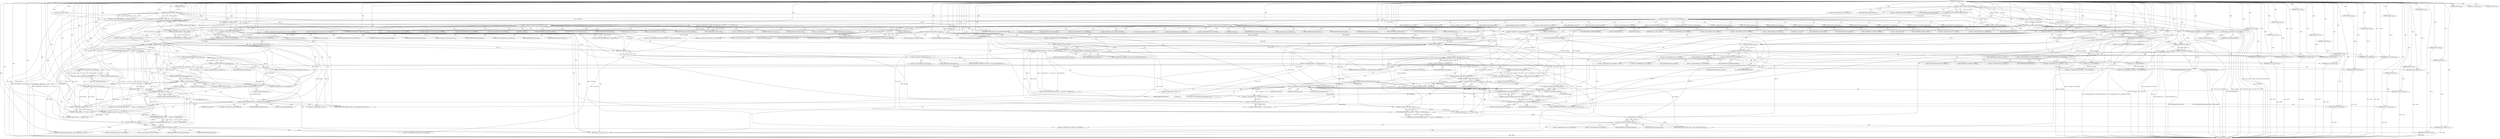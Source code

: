 digraph "TIFFLinkDirectory" {  
"71959" [label = <(METHOD,TIFFLinkDirectory)<SUB>2935</SUB>> ]
"72562" [label = <(METHOD_RETURN,int)<SUB>2935</SUB>> ]
"71960" [label = <(PARAM,TIFF *tif)<SUB>2935</SUB>> ]
"71963" [label = <(&lt;operator&gt;.assignment,module[] = &quot;TIFFLinkDirectory&quot;)<SUB>2937</SUB>> ]
"71966" [label = <(&lt;operator&gt;.assignment,tif-&gt;tif_diroff = (TIFFSeekFile(tif, 0, SEEK_END) + 1) &amp; (~((toff_t)1)))<SUB>2939</SUB>> ]
"72560" [label = <(RETURN,return (1);,return (1);)<SUB>3140</SUB>> ]
"71982" [label = <(&lt;operator&gt;.and,tif-&gt;tif_flags &amp; TIFF_INSUBIFD)<SUB>2944</SUB>> ]
"72119" [label = <(&lt;operator&gt;.logicalNot,!(tif-&gt;tif_flags &amp; TIFF_BIGTIFF))<SUB>2996</SUB>> ]
"72561" [label = <(LITERAL,1,return (1);)<SUB>3140</SUB>> ]
"71970" [label = <(&lt;operator&gt;.and,(TIFFSeekFile(tif, 0, SEEK_END) + 1) &amp; (~((toff_t)1)))<SUB>2939</SUB>> ]
"72128" [label = <(&lt;operator&gt;.assignment,m = (uint32_t)(tif-&gt;tif_diroff))<SUB>3000</SUB>> ]
"71971" [label = <(&lt;operator&gt;.addition,TIFFSeekFile(tif, 0, SEEK_END) + 1)<SUB>2939</SUB>> ]
"71977" [label = <(&lt;operator&gt;.not,~((toff_t)1))<SUB>2939</SUB>> ]
"71989" [label = <(&lt;operator&gt;.logicalNot,!(tif-&gt;tif_flags &amp; TIFF_BIGTIFF))<SUB>2946</SUB>> ]
"72120" [label = <(&lt;operator&gt;.and,tif-&gt;tif_flags &amp; TIFF_BIGTIFF)<SUB>2996</SUB>> ]
"72135" [label = <(&lt;operator&gt;.and,tif-&gt;tif_flags &amp; TIFF_SWAB)<SUB>3001</SUB>> ]
"72145" [label = <(&lt;operator&gt;.equals,tif-&gt;tif_header.classic.tiff_diroff == 0)<SUB>3003</SUB>> ]
"72200" [label = <(&lt;operator&gt;.notEquals,tif-&gt;tif_lastdiroff != 0)<SUB>3021</SUB>> ]
"72225" [label = <(LITERAL,1,while (1))<SUB>3030</SUB>> ]
"72340" [label = <(&lt;operator&gt;.assignment,m = tif-&gt;tif_diroff)<SUB>3068</SUB>> ]
"71972" [label = <(TIFFSeekFile,TIFFSeekFile(tif, 0, SEEK_END))<SUB>2939</SUB>> ]
"71978" [label = <(&lt;operator&gt;.cast,(toff_t)1)<SUB>2939</SUB>> ]
"71997" [label = <(&lt;operator&gt;.assignment,m = (uint32_t)tif-&gt;tif_diroff)<SUB>2949</SUB>> ]
"72014" [label = <(&lt;operator&gt;.cast,(void)TIFFSeekFile(tif, tif-&gt;tif_subifdoff, SEEK_SET))<SUB>2952</SUB>> ]
"72055" [label = <(RETURN,return (1);,return (1);)<SUB>2968</SUB>> ]
"72130" [label = <(uint32_t,(uint32_t)(tif-&gt;tif_diroff))<SUB>3000</SUB>> ]
"72141" [label = <(TIFFSwabLong,TIFFSwabLong(&amp;m))<SUB>3002</SUB>> ]
"72155" [label = <(&lt;operator&gt;.assignment,tif-&gt;tif_header.classic.tiff_diroff = (uint32_t)tif-&gt;tif_diroff)<SUB>3008</SUB>> ]
"72168" [label = <(&lt;operator&gt;.assignment,tif-&gt;tif_lastdiroff = tif-&gt;tif_diroff)<SUB>3009</SUB>> ]
"72175" [label = <(&lt;operator&gt;.cast,(void)TIFFSeekFile(tif, 4, SEEK_SET))<SUB>3010</SUB>> ]
"72197" [label = <(RETURN,return (1);,return (1);)<SUB>3016</SUB>> ]
"72206" [label = <(&lt;operator&gt;.assignment,nextdir = (uint32_t)tif-&gt;tif_lastdiroff)<SUB>3023</SUB>> ]
"72258" [label = <(&lt;operator&gt;.cast,(void)TIFFSeekFile(tif, nextdir + 2 + dircount * 12, SEEK_SET))<SUB>3042</SUB>> ]
"72333" [label = <(&lt;operator&gt;.assignment,nextdir = nextnextdir)<SUB>3061</SUB>> ]
"72346" [label = <(&lt;operator&gt;.and,tif-&gt;tif_flags &amp; TIFF_SWAB)<SUB>3069</SUB>> ]
"72356" [label = <(&lt;operator&gt;.equals,tif-&gt;tif_header.big.tiff_diroff == 0)<SUB>3071</SUB>> ]
"72409" [label = <(&lt;operator&gt;.notEquals,tif-&gt;tif_lastdiroff != 0)<SUB>3089</SUB>> ]
"72432" [label = <(LITERAL,1,while (1))<SUB>3097</SUB>> ]
"71990" [label = <(&lt;operator&gt;.and,tif-&gt;tif_flags &amp; TIFF_BIGTIFF)<SUB>2946</SUB>> ]
"72005" [label = <(&lt;operator&gt;.and,tif-&gt;tif_flags &amp; TIFF_SWAB)<SUB>2950</SUB>> ]
"72023" [label = <(&lt;operator&gt;.logicalNot,!WriteOK(tif, &amp;m, 4))<SUB>2953</SUB>> ]
"72037" [label = <(&lt;operator&gt;.preDecrement,--tif-&gt;tif_nsubifd)<SUB>2964</SUB>> ]
"72056" [label = <(LITERAL,1,return (1);)<SUB>2968</SUB>> ]
"72060" [label = <(&lt;operator&gt;.assignment,m = tif-&gt;tif_diroff)<SUB>2973</SUB>> ]
"72075" [label = <(&lt;operator&gt;.cast,(void)TIFFSeekFile(tif, tif-&gt;tif_subifdoff, SEEK_SET))<SUB>2976</SUB>> ]
"72116" [label = <(RETURN,return (1);,return (1);)<SUB>2992</SUB>> ]
"72182" [label = <(&lt;operator&gt;.logicalNot,!WriteOK(tif, &amp;m, 4))<SUB>3011</SUB>> ]
"72198" [label = <(LITERAL,1,return (1);)<SUB>3016</SUB>> ]
"72215" [label = <(&lt;operator&gt;.assignment,nextdir = tif-&gt;tif_header.classic.tiff_diroff)<SUB>3027</SUB>> ]
"72230" [label = <(&lt;operator&gt;.logicalOr,!SeekOK(tif, nextdir) || !ReadOK(tif, &amp;dircount, 2))<SUB>3035</SUB>> ]
"72249" [label = <(&lt;operator&gt;.and,tif-&gt;tif_flags &amp; TIFF_SWAB)<SUB>3040</SUB>> ]
"72271" [label = <(&lt;operator&gt;.logicalNot,!ReadOK(tif, &amp;nextnextdir, 4))<SUB>3043</SUB>> ]
"72285" [label = <(&lt;operator&gt;.and,tif-&gt;tif_flags &amp; TIFF_SWAB)<SUB>3048</SUB>> ]
"72295" [label = <(&lt;operator&gt;.equals,nextnextdir == 0)<SUB>3050</SUB>> ]
"72352" [label = <(TIFFSwabLong8,TIFFSwabLong8(&amp;m))<SUB>3070</SUB>> ]
"72366" [label = <(&lt;operator&gt;.assignment,tif-&gt;tif_header.big.tiff_diroff = tif-&gt;tif_diroff)<SUB>3076</SUB>> ]
"72377" [label = <(&lt;operator&gt;.assignment,tif-&gt;tif_lastdiroff = tif-&gt;tif_diroff)<SUB>3077</SUB>> ]
"72384" [label = <(&lt;operator&gt;.cast,(void)TIFFSeekFile(tif, 8, SEEK_SET))<SUB>3078</SUB>> ]
"72406" [label = <(RETURN,return (1);,return (1);)<SUB>3084</SUB>> ]
"72415" [label = <(&lt;operator&gt;.assignment,nextdir = tif-&gt;tif_lastdiroff)<SUB>3091</SUB>> ]
"72477" [label = <(&lt;operator&gt;.assignment,dircount = (uint16_t)dircount64)<SUB>3117</SUB>> ]
"72482" [label = <(&lt;operator&gt;.cast,(void)TIFFSeekFile(tif, nextdir + 8 + dircount * 20, SEEK_SET))<SUB>3118</SUB>> ]
"72557" [label = <(&lt;operator&gt;.assignment,nextdir = nextnextdir)<SUB>3137</SUB>> ]
"71999" [label = <(&lt;operator&gt;.cast,(uint32_t)tif-&gt;tif_diroff)<SUB>2949</SUB>> ]
"72011" [label = <(TIFFSwabLong,TIFFSwabLong(&amp;m))<SUB>2951</SUB>> ]
"72016" [label = <(TIFFSeekFile,TIFFSeekFile(tif, tif-&gt;tif_subifdoff, SEEK_SET))<SUB>2952</SUB>> ]
"72030" [label = <(TIFFErrorExtR,TIFFErrorExtR(tif, module,\012                              &quot;Error writing SubIFD directory link&quot;))<SUB>2955</SUB>> ]
"72034" [label = <(RETURN,return (0);,return (0);)<SUB>2957</SUB>> ]
"72042" [label = <(&lt;operator&gt;.assignmentPlus,tif-&gt;tif_subifdoff += 4)<SUB>2965</SUB>> ]
"72066" [label = <(&lt;operator&gt;.and,tif-&gt;tif_flags &amp; TIFF_SWAB)<SUB>2974</SUB>> ]
"72084" [label = <(&lt;operator&gt;.logicalNot,!WriteOK(tif, &amp;m, 8))<SUB>2977</SUB>> ]
"72098" [label = <(&lt;operator&gt;.preDecrement,--tif-&gt;tif_nsubifd)<SUB>2988</SUB>> ]
"72117" [label = <(LITERAL,1,return (1);)<SUB>2992</SUB>> ]
"72163" [label = <(&lt;operator&gt;.cast,(uint32_t)tif-&gt;tif_diroff)<SUB>3008</SUB>> ]
"72177" [label = <(TIFFSeekFile,TIFFSeekFile(tif, 4, SEEK_SET))<SUB>3010</SUB>> ]
"72189" [label = <(TIFFErrorExtR,TIFFErrorExtR(tif, tif-&gt;tif_name, &quot;Error writing TIFF header&quot;))<SUB>3013</SUB>> ]
"72195" [label = <(RETURN,return (0);,return (0);)<SUB>3014</SUB>> ]
"72208" [label = <(&lt;operator&gt;.cast,(uint32_t)tif-&gt;tif_lastdiroff)<SUB>3023</SUB>> ]
"72242" [label = <(TIFFErrorExtR,TIFFErrorExtR(tif, module, &quot;Error fetching directory count&quot;))<SUB>3037</SUB>> ]
"72246" [label = <(RETURN,return (0);,return (0);)<SUB>3038</SUB>> ]
"72255" [label = <(TIFFSwabShort,TIFFSwabShort(&amp;dircount))<SUB>3041</SUB>> ]
"72260" [label = <(TIFFSeekFile,TIFFSeekFile(tif, nextdir + 2 + dircount * 12, SEEK_SET))<SUB>3042</SUB>> ]
"72278" [label = <(TIFFErrorExtR,TIFFErrorExtR(tif, module, &quot;Error fetching directory link&quot;))<SUB>3045</SUB>> ]
"72282" [label = <(RETURN,return (0);,return (0);)<SUB>3046</SUB>> ]
"72291" [label = <(TIFFSwabLong,TIFFSwabLong(&amp;nextnextdir))<SUB>3049</SUB>> ]
"72299" [label = <(&lt;operator&gt;.cast,(void)TIFFSeekFile(tif, nextdir + 2 + dircount * 12, SEEK_SET))<SUB>3052</SUB>> ]
"72325" [label = <(&lt;operator&gt;.assignment,tif-&gt;tif_lastdiroff = tif-&gt;tif_diroff)<SUB>3058</SUB>> ]
"72391" [label = <(&lt;operator&gt;.logicalNot,!WriteOK(tif, &amp;m, 8))<SUB>3079</SUB>> ]
"72407" [label = <(LITERAL,1,return (1);)<SUB>3084</SUB>> ]
"72422" [label = <(&lt;operator&gt;.assignment,nextdir = tif-&gt;tif_header.big.tiff_diroff)<SUB>3095</SUB>> ]
"72438" [label = <(&lt;operator&gt;.logicalOr,!SeekOK(tif, nextdir) || !ReadOK(tif, &amp;dircount64, 8))<SUB>3103</SUB>> ]
"72457" [label = <(&lt;operator&gt;.and,tif-&gt;tif_flags &amp; TIFF_SWAB)<SUB>3108</SUB>> ]
"72467" [label = <(&lt;operator&gt;.greaterThan,dircount64 &gt; 0xFFFF)<SUB>3110</SUB>> ]
"72495" [label = <(&lt;operator&gt;.logicalNot,!ReadOK(tif, &amp;nextnextdir, 8))<SUB>3119</SUB>> ]
"72509" [label = <(&lt;operator&gt;.and,tif-&gt;tif_flags &amp; TIFF_SWAB)<SUB>3124</SUB>> ]
"72519" [label = <(&lt;operator&gt;.equals,nextnextdir == 0)<SUB>3126</SUB>> ]
"72024" [label = <(WriteOK,WriteOK(tif, &amp;m, 4))<SUB>2953</SUB>> ]
"72035" [label = <(LITERAL,0,return (0);)<SUB>2957</SUB>> ]
"72049" [label = <(&lt;operators&gt;.assignmentAnd,tif-&gt;tif_flags &amp;= ~TIFF_INSUBIFD)<SUB>2967</SUB>> ]
"72072" [label = <(TIFFSwabLong8,TIFFSwabLong8(&amp;m))<SUB>2975</SUB>> ]
"72077" [label = <(TIFFSeekFile,TIFFSeekFile(tif, tif-&gt;tif_subifdoff, SEEK_SET))<SUB>2976</SUB>> ]
"72091" [label = <(TIFFErrorExtR,TIFFErrorExtR(tif, module,\012                              &quot;Error writing SubIFD directory link&quot;))<SUB>2979</SUB>> ]
"72095" [label = <(RETURN,return (0);,return (0);)<SUB>2981</SUB>> ]
"72103" [label = <(&lt;operator&gt;.assignmentPlus,tif-&gt;tif_subifdoff += 8)<SUB>2989</SUB>> ]
"72183" [label = <(WriteOK,WriteOK(tif, &amp;m, 4))<SUB>3011</SUB>> ]
"72196" [label = <(LITERAL,0,return (0);)<SUB>3014</SUB>> ]
"72231" [label = <(&lt;operator&gt;.logicalNot,!SeekOK(tif, nextdir))<SUB>3035</SUB>> ]
"72235" [label = <(&lt;operator&gt;.logicalNot,!ReadOK(tif, &amp;dircount, 2))<SUB>3035</SUB>> ]
"72247" [label = <(LITERAL,0,return (0);)<SUB>3038</SUB>> ]
"72262" [label = <(&lt;operator&gt;.addition,nextdir + 2 + dircount * 12)<SUB>3042</SUB>> ]
"72272" [label = <(ReadOK,ReadOK(tif, &amp;nextnextdir, 4))<SUB>3043</SUB>> ]
"72283" [label = <(LITERAL,0,return (0);)<SUB>3046</SUB>> ]
"72312" [label = <(&lt;operator&gt;.logicalNot,!WriteOK(tif, &amp;m, 4))<SUB>3053</SUB>> ]
"72386" [label = <(TIFFSeekFile,TIFFSeekFile(tif, 8, SEEK_SET))<SUB>3078</SUB>> ]
"72398" [label = <(TIFFErrorExtR,TIFFErrorExtR(tif, tif-&gt;tif_name, &quot;Error writing TIFF header&quot;))<SUB>3081</SUB>> ]
"72404" [label = <(RETURN,return (0);,return (0);)<SUB>3082</SUB>> ]
"72450" [label = <(TIFFErrorExtR,TIFFErrorExtR(tif, module, &quot;Error fetching directory count&quot;))<SUB>3105</SUB>> ]
"72454" [label = <(RETURN,return (0);,return (0);)<SUB>3106</SUB>> ]
"72463" [label = <(TIFFSwabLong8,TIFFSwabLong8(&amp;dircount64))<SUB>3109</SUB>> ]
"72471" [label = <(TIFFErrorExtR,TIFFErrorExtR(\012                    tif, module,\012                    &quot;Sanity check on tag count failed, likely corrupt TIFF&quot;))<SUB>3112</SUB>> ]
"72475" [label = <(RETURN,return (0);,return (0);)<SUB>3115</SUB>> ]
"72479" [label = <(&lt;operator&gt;.cast,(uint16_t)dircount64)<SUB>3117</SUB>> ]
"72484" [label = <(TIFFSeekFile,TIFFSeekFile(tif, nextdir + 8 + dircount * 20, SEEK_SET))<SUB>3118</SUB>> ]
"72502" [label = <(TIFFErrorExtR,TIFFErrorExtR(tif, module, &quot;Error fetching directory link&quot;))<SUB>3121</SUB>> ]
"72506" [label = <(RETURN,return (0);,return (0);)<SUB>3122</SUB>> ]
"72515" [label = <(TIFFSwabLong8,TIFFSwabLong8(&amp;nextnextdir))<SUB>3125</SUB>> ]
"72523" [label = <(&lt;operator&gt;.cast,(void)TIFFSeekFile(tif, nextdir + 8 + dircount * 20, SEEK_SET))<SUB>3128</SUB>> ]
"72549" [label = <(&lt;operator&gt;.assignment,tif-&gt;tif_lastdiroff = tif-&gt;tif_diroff)<SUB>3134</SUB>> ]
"72085" [label = <(WriteOK,WriteOK(tif, &amp;m, 8))<SUB>2977</SUB>> ]
"72096" [label = <(LITERAL,0,return (0);)<SUB>2981</SUB>> ]
"72110" [label = <(&lt;operators&gt;.assignmentAnd,tif-&gt;tif_flags &amp;= ~TIFF_INSUBIFD)<SUB>2991</SUB>> ]
"72232" [label = <(SeekOK,SeekOK(tif, nextdir))<SUB>3035</SUB>> ]
"72236" [label = <(ReadOK,ReadOK(tif, &amp;dircount, 2))<SUB>3035</SUB>> ]
"72263" [label = <(&lt;operator&gt;.addition,nextdir + 2)<SUB>3042</SUB>> ]
"72266" [label = <(&lt;operator&gt;.multiplication,dircount * 12)<SUB>3042</SUB>> ]
"72301" [label = <(TIFFSeekFile,TIFFSeekFile(tif, nextdir + 2 + dircount * 12, SEEK_SET))<SUB>3052</SUB>> ]
"72319" [label = <(TIFFErrorExtR,TIFFErrorExtR(tif, module, &quot;Error writing directory link&quot;))<SUB>3055</SUB>> ]
"72323" [label = <(RETURN,return (0);,return (0);)<SUB>3056</SUB>> ]
"72392" [label = <(WriteOK,WriteOK(tif, &amp;m, 8))<SUB>3079</SUB>> ]
"72405" [label = <(LITERAL,0,return (0);)<SUB>3082</SUB>> ]
"72439" [label = <(&lt;operator&gt;.logicalNot,!SeekOK(tif, nextdir))<SUB>3103</SUB>> ]
"72443" [label = <(&lt;operator&gt;.logicalNot,!ReadOK(tif, &amp;dircount64, 8))<SUB>3103</SUB>> ]
"72455" [label = <(LITERAL,0,return (0);)<SUB>3106</SUB>> ]
"72476" [label = <(LITERAL,0,return (0);)<SUB>3115</SUB>> ]
"72486" [label = <(&lt;operator&gt;.addition,nextdir + 8 + dircount * 20)<SUB>3118</SUB>> ]
"72496" [label = <(ReadOK,ReadOK(tif, &amp;nextnextdir, 8))<SUB>3119</SUB>> ]
"72507" [label = <(LITERAL,0,return (0);)<SUB>3122</SUB>> ]
"72536" [label = <(&lt;operator&gt;.logicalNot,!WriteOK(tif, &amp;m, 8))<SUB>3129</SUB>> ]
"72053" [label = <(&lt;operator&gt;.not,~TIFF_INSUBIFD)<SUB>2967</SUB>> ]
"72303" [label = <(&lt;operator&gt;.addition,nextdir + 2 + dircount * 12)<SUB>3052</SUB>> ]
"72313" [label = <(WriteOK,WriteOK(tif, &amp;m, 4))<SUB>3053</SUB>> ]
"72324" [label = <(LITERAL,0,return (0);)<SUB>3056</SUB>> ]
"72440" [label = <(SeekOK,SeekOK(tif, nextdir))<SUB>3103</SUB>> ]
"72444" [label = <(ReadOK,ReadOK(tif, &amp;dircount64, 8))<SUB>3103</SUB>> ]
"72487" [label = <(&lt;operator&gt;.addition,nextdir + 8)<SUB>3118</SUB>> ]
"72490" [label = <(&lt;operator&gt;.multiplication,dircount * 20)<SUB>3118</SUB>> ]
"72525" [label = <(TIFFSeekFile,TIFFSeekFile(tif, nextdir + 8 + dircount * 20, SEEK_SET))<SUB>3128</SUB>> ]
"72543" [label = <(TIFFErrorExtR,TIFFErrorExtR(tif, module, &quot;Error writing directory link&quot;))<SUB>3131</SUB>> ]
"72547" [label = <(RETURN,return (0);,return (0);)<SUB>3132</SUB>> ]
"72114" [label = <(&lt;operator&gt;.not,~TIFF_INSUBIFD)<SUB>2991</SUB>> ]
"72304" [label = <(&lt;operator&gt;.addition,nextdir + 2)<SUB>3052</SUB>> ]
"72307" [label = <(&lt;operator&gt;.multiplication,dircount * 12)<SUB>3052</SUB>> ]
"72527" [label = <(&lt;operator&gt;.addition,nextdir + 8 + dircount * 20)<SUB>3128</SUB>> ]
"72537" [label = <(WriteOK,WriteOK(tif, &amp;m, 8))<SUB>3129</SUB>> ]
"72548" [label = <(LITERAL,0,return (0);)<SUB>3132</SUB>> ]
"72528" [label = <(&lt;operator&gt;.addition,nextdir + 8)<SUB>3128</SUB>> ]
"72531" [label = <(&lt;operator&gt;.multiplication,dircount * 20)<SUB>3128</SUB>> ]
"72121" [label = <(&lt;operator&gt;.indirectFieldAccess,tif-&gt;tif_flags)<SUB>2996</SUB>> ]
"72123" [label = <(FIELD_IDENTIFIER,tif_flags,tif_flags)<SUB>2996</SUB>> ]
"72131" [label = <(&lt;operator&gt;.indirectFieldAccess,tif-&gt;tif_diroff)<SUB>3000</SUB>> ]
"72136" [label = <(&lt;operator&gt;.indirectFieldAccess,tif-&gt;tif_flags)<SUB>3001</SUB>> ]
"72146" [label = <(&lt;operator&gt;.fieldAccess,tif-&gt;tif_header.classic.tiff_diroff)<SUB>3003</SUB>> ]
"72201" [label = <(&lt;operator&gt;.indirectFieldAccess,tif-&gt;tif_lastdiroff)<SUB>3021</SUB>> ]
"72342" [label = <(&lt;operator&gt;.indirectFieldAccess,tif-&gt;tif_diroff)<SUB>3068</SUB>> ]
"71991" [label = <(&lt;operator&gt;.indirectFieldAccess,tif-&gt;tif_flags)<SUB>2946</SUB>> ]
"72015" [label = <(UNKNOWN,void,void)<SUB>2952</SUB>> ]
"72133" [label = <(FIELD_IDENTIFIER,tif_diroff,tif_diroff)<SUB>3000</SUB>> ]
"72138" [label = <(FIELD_IDENTIFIER,tif_flags,tif_flags)<SUB>3001</SUB>> ]
"72142" [label = <(&lt;operator&gt;.addressOf,&amp;m)<SUB>3002</SUB>> ]
"72147" [label = <(&lt;operator&gt;.fieldAccess,tif-&gt;tif_header.classic)<SUB>3003</SUB>> ]
"72152" [label = <(FIELD_IDENTIFIER,tiff_diroff,tiff_diroff)<SUB>3003</SUB>> ]
"72156" [label = <(&lt;operator&gt;.fieldAccess,tif-&gt;tif_header.classic.tiff_diroff)<SUB>3008</SUB>> ]
"72169" [label = <(&lt;operator&gt;.indirectFieldAccess,tif-&gt;tif_lastdiroff)<SUB>3009</SUB>> ]
"72172" [label = <(&lt;operator&gt;.indirectFieldAccess,tif-&gt;tif_diroff)<SUB>3009</SUB>> ]
"72176" [label = <(UNKNOWN,void,void)<SUB>3010</SUB>> ]
"72203" [label = <(FIELD_IDENTIFIER,tif_lastdiroff,tif_lastdiroff)<SUB>3021</SUB>> ]
"72259" [label = <(UNKNOWN,void,void)<SUB>3042</SUB>> ]
"72344" [label = <(FIELD_IDENTIFIER,tif_diroff,tif_diroff)<SUB>3068</SUB>> ]
"72347" [label = <(&lt;operator&gt;.indirectFieldAccess,tif-&gt;tif_flags)<SUB>3069</SUB>> ]
"72357" [label = <(&lt;operator&gt;.fieldAccess,tif-&gt;tif_header.big.tiff_diroff)<SUB>3071</SUB>> ]
"72410" [label = <(&lt;operator&gt;.indirectFieldAccess,tif-&gt;tif_lastdiroff)<SUB>3089</SUB>> ]
"71993" [label = <(FIELD_IDENTIFIER,tif_flags,tif_flags)<SUB>2946</SUB>> ]
"72000" [label = <(UNKNOWN,uint32_t,uint32_t)<SUB>2949</SUB>> ]
"72001" [label = <(&lt;operator&gt;.indirectFieldAccess,tif-&gt;tif_diroff)<SUB>2949</SUB>> ]
"72006" [label = <(&lt;operator&gt;.indirectFieldAccess,tif-&gt;tif_flags)<SUB>2950</SUB>> ]
"72018" [label = <(&lt;operator&gt;.indirectFieldAccess,tif-&gt;tif_subifdoff)<SUB>2952</SUB>> ]
"72038" [label = <(&lt;operator&gt;.indirectFieldAccess,tif-&gt;tif_nsubifd)<SUB>2964</SUB>> ]
"72062" [label = <(&lt;operator&gt;.indirectFieldAccess,tif-&gt;tif_diroff)<SUB>2973</SUB>> ]
"72076" [label = <(UNKNOWN,void,void)<SUB>2976</SUB>> ]
"72148" [label = <(&lt;operator&gt;.indirectFieldAccess,tif-&gt;tif_header)<SUB>3003</SUB>> ]
"72151" [label = <(FIELD_IDENTIFIER,classic,classic)<SUB>3003</SUB>> ]
"72157" [label = <(&lt;operator&gt;.fieldAccess,tif-&gt;tif_header.classic)<SUB>3008</SUB>> ]
"72162" [label = <(FIELD_IDENTIFIER,tiff_diroff,tiff_diroff)<SUB>3008</SUB>> ]
"72164" [label = <(UNKNOWN,uint32_t,uint32_t)<SUB>3008</SUB>> ]
"72165" [label = <(&lt;operator&gt;.indirectFieldAccess,tif-&gt;tif_diroff)<SUB>3008</SUB>> ]
"72171" [label = <(FIELD_IDENTIFIER,tif_lastdiroff,tif_lastdiroff)<SUB>3009</SUB>> ]
"72174" [label = <(FIELD_IDENTIFIER,tif_diroff,tif_diroff)<SUB>3009</SUB>> ]
"72209" [label = <(UNKNOWN,uint32_t,uint32_t)<SUB>3023</SUB>> ]
"72210" [label = <(&lt;operator&gt;.indirectFieldAccess,tif-&gt;tif_lastdiroff)<SUB>3023</SUB>> ]
"72217" [label = <(&lt;operator&gt;.fieldAccess,tif-&gt;tif_header.classic.tiff_diroff)<SUB>3027</SUB>> ]
"72250" [label = <(&lt;operator&gt;.indirectFieldAccess,tif-&gt;tif_flags)<SUB>3040</SUB>> ]
"72286" [label = <(&lt;operator&gt;.indirectFieldAccess,tif-&gt;tif_flags)<SUB>3048</SUB>> ]
"72349" [label = <(FIELD_IDENTIFIER,tif_flags,tif_flags)<SUB>3069</SUB>> ]
"72353" [label = <(&lt;operator&gt;.addressOf,&amp;m)<SUB>3070</SUB>> ]
"72358" [label = <(&lt;operator&gt;.fieldAccess,tif-&gt;tif_header.big)<SUB>3071</SUB>> ]
"72363" [label = <(FIELD_IDENTIFIER,tiff_diroff,tiff_diroff)<SUB>3071</SUB>> ]
"72367" [label = <(&lt;operator&gt;.fieldAccess,tif-&gt;tif_header.big.tiff_diroff)<SUB>3076</SUB>> ]
"72374" [label = <(&lt;operator&gt;.indirectFieldAccess,tif-&gt;tif_diroff)<SUB>3076</SUB>> ]
"72378" [label = <(&lt;operator&gt;.indirectFieldAccess,tif-&gt;tif_lastdiroff)<SUB>3077</SUB>> ]
"72381" [label = <(&lt;operator&gt;.indirectFieldAccess,tif-&gt;tif_diroff)<SUB>3077</SUB>> ]
"72385" [label = <(UNKNOWN,void,void)<SUB>3078</SUB>> ]
"72412" [label = <(FIELD_IDENTIFIER,tif_lastdiroff,tif_lastdiroff)<SUB>3089</SUB>> ]
"72417" [label = <(&lt;operator&gt;.indirectFieldAccess,tif-&gt;tif_lastdiroff)<SUB>3091</SUB>> ]
"72483" [label = <(UNKNOWN,void,void)<SUB>3118</SUB>> ]
"72003" [label = <(FIELD_IDENTIFIER,tif_diroff,tif_diroff)<SUB>2949</SUB>> ]
"72008" [label = <(FIELD_IDENTIFIER,tif_flags,tif_flags)<SUB>2950</SUB>> ]
"72012" [label = <(&lt;operator&gt;.addressOf,&amp;m)<SUB>2951</SUB>> ]
"72020" [label = <(FIELD_IDENTIFIER,tif_subifdoff,tif_subifdoff)<SUB>2952</SUB>> ]
"72026" [label = <(&lt;operator&gt;.addressOf,&amp;m)<SUB>2953</SUB>> ]
"72040" [label = <(FIELD_IDENTIFIER,tif_nsubifd,tif_nsubifd)<SUB>2964</SUB>> ]
"72043" [label = <(&lt;operator&gt;.indirectFieldAccess,tif-&gt;tif_subifdoff)<SUB>2965</SUB>> ]
"72064" [label = <(FIELD_IDENTIFIER,tif_diroff,tif_diroff)<SUB>2973</SUB>> ]
"72067" [label = <(&lt;operator&gt;.indirectFieldAccess,tif-&gt;tif_flags)<SUB>2974</SUB>> ]
"72079" [label = <(&lt;operator&gt;.indirectFieldAccess,tif-&gt;tif_subifdoff)<SUB>2976</SUB>> ]
"72099" [label = <(&lt;operator&gt;.indirectFieldAccess,tif-&gt;tif_nsubifd)<SUB>2988</SUB>> ]
"72150" [label = <(FIELD_IDENTIFIER,tif_header,tif_header)<SUB>3003</SUB>> ]
"72158" [label = <(&lt;operator&gt;.indirectFieldAccess,tif-&gt;tif_header)<SUB>3008</SUB>> ]
"72161" [label = <(FIELD_IDENTIFIER,classic,classic)<SUB>3008</SUB>> ]
"72167" [label = <(FIELD_IDENTIFIER,tif_diroff,tif_diroff)<SUB>3008</SUB>> ]
"72185" [label = <(&lt;operator&gt;.addressOf,&amp;m)<SUB>3011</SUB>> ]
"72191" [label = <(&lt;operator&gt;.indirectFieldAccess,tif-&gt;tif_name)<SUB>3013</SUB>> ]
"72212" [label = <(FIELD_IDENTIFIER,tif_lastdiroff,tif_lastdiroff)<SUB>3023</SUB>> ]
"72218" [label = <(&lt;operator&gt;.fieldAccess,tif-&gt;tif_header.classic)<SUB>3027</SUB>> ]
"72223" [label = <(FIELD_IDENTIFIER,tiff_diroff,tiff_diroff)<SUB>3027</SUB>> ]
"72252" [label = <(FIELD_IDENTIFIER,tif_flags,tif_flags)<SUB>3040</SUB>> ]
"72256" [label = <(&lt;operator&gt;.addressOf,&amp;dircount)<SUB>3041</SUB>> ]
"72274" [label = <(&lt;operator&gt;.addressOf,&amp;nextnextdir)<SUB>3043</SUB>> ]
"72288" [label = <(FIELD_IDENTIFIER,tif_flags,tif_flags)<SUB>3048</SUB>> ]
"72292" [label = <(&lt;operator&gt;.addressOf,&amp;nextnextdir)<SUB>3049</SUB>> ]
"72300" [label = <(UNKNOWN,void,void)<SUB>3052</SUB>> ]
"72326" [label = <(&lt;operator&gt;.indirectFieldAccess,tif-&gt;tif_lastdiroff)<SUB>3058</SUB>> ]
"72329" [label = <(&lt;operator&gt;.indirectFieldAccess,tif-&gt;tif_diroff)<SUB>3058</SUB>> ]
"72359" [label = <(&lt;operator&gt;.indirectFieldAccess,tif-&gt;tif_header)<SUB>3071</SUB>> ]
"72362" [label = <(FIELD_IDENTIFIER,big,big)<SUB>3071</SUB>> ]
"72368" [label = <(&lt;operator&gt;.fieldAccess,tif-&gt;tif_header.big)<SUB>3076</SUB>> ]
"72373" [label = <(FIELD_IDENTIFIER,tiff_diroff,tiff_diroff)<SUB>3076</SUB>> ]
"72376" [label = <(FIELD_IDENTIFIER,tif_diroff,tif_diroff)<SUB>3076</SUB>> ]
"72380" [label = <(FIELD_IDENTIFIER,tif_lastdiroff,tif_lastdiroff)<SUB>3077</SUB>> ]
"72383" [label = <(FIELD_IDENTIFIER,tif_diroff,tif_diroff)<SUB>3077</SUB>> ]
"72419" [label = <(FIELD_IDENTIFIER,tif_lastdiroff,tif_lastdiroff)<SUB>3091</SUB>> ]
"72424" [label = <(&lt;operator&gt;.fieldAccess,tif-&gt;tif_header.big.tiff_diroff)<SUB>3095</SUB>> ]
"72458" [label = <(&lt;operator&gt;.indirectFieldAccess,tif-&gt;tif_flags)<SUB>3108</SUB>> ]
"72480" [label = <(UNKNOWN,uint16_t,uint16_t)<SUB>3117</SUB>> ]
"72510" [label = <(&lt;operator&gt;.indirectFieldAccess,tif-&gt;tif_flags)<SUB>3124</SUB>> ]
"72045" [label = <(FIELD_IDENTIFIER,tif_subifdoff,tif_subifdoff)<SUB>2965</SUB>> ]
"72050" [label = <(&lt;operator&gt;.indirectFieldAccess,tif-&gt;tif_flags)<SUB>2967</SUB>> ]
"72069" [label = <(FIELD_IDENTIFIER,tif_flags,tif_flags)<SUB>2974</SUB>> ]
"72073" [label = <(&lt;operator&gt;.addressOf,&amp;m)<SUB>2975</SUB>> ]
"72081" [label = <(FIELD_IDENTIFIER,tif_subifdoff,tif_subifdoff)<SUB>2976</SUB>> ]
"72087" [label = <(&lt;operator&gt;.addressOf,&amp;m)<SUB>2977</SUB>> ]
"72101" [label = <(FIELD_IDENTIFIER,tif_nsubifd,tif_nsubifd)<SUB>2988</SUB>> ]
"72104" [label = <(&lt;operator&gt;.indirectFieldAccess,tif-&gt;tif_subifdoff)<SUB>2989</SUB>> ]
"72160" [label = <(FIELD_IDENTIFIER,tif_header,tif_header)<SUB>3008</SUB>> ]
"72193" [label = <(FIELD_IDENTIFIER,tif_name,tif_name)<SUB>3013</SUB>> ]
"72219" [label = <(&lt;operator&gt;.indirectFieldAccess,tif-&gt;tif_header)<SUB>3027</SUB>> ]
"72222" [label = <(FIELD_IDENTIFIER,classic,classic)<SUB>3027</SUB>> ]
"72238" [label = <(&lt;operator&gt;.addressOf,&amp;dircount)<SUB>3035</SUB>> ]
"72328" [label = <(FIELD_IDENTIFIER,tif_lastdiroff,tif_lastdiroff)<SUB>3058</SUB>> ]
"72331" [label = <(FIELD_IDENTIFIER,tif_diroff,tif_diroff)<SUB>3058</SUB>> ]
"72361" [label = <(FIELD_IDENTIFIER,tif_header,tif_header)<SUB>3071</SUB>> ]
"72369" [label = <(&lt;operator&gt;.indirectFieldAccess,tif-&gt;tif_header)<SUB>3076</SUB>> ]
"72372" [label = <(FIELD_IDENTIFIER,big,big)<SUB>3076</SUB>> ]
"72394" [label = <(&lt;operator&gt;.addressOf,&amp;m)<SUB>3079</SUB>> ]
"72400" [label = <(&lt;operator&gt;.indirectFieldAccess,tif-&gt;tif_name)<SUB>3081</SUB>> ]
"72425" [label = <(&lt;operator&gt;.fieldAccess,tif-&gt;tif_header.big)<SUB>3095</SUB>> ]
"72430" [label = <(FIELD_IDENTIFIER,tiff_diroff,tiff_diroff)<SUB>3095</SUB>> ]
"72460" [label = <(FIELD_IDENTIFIER,tif_flags,tif_flags)<SUB>3108</SUB>> ]
"72464" [label = <(&lt;operator&gt;.addressOf,&amp;dircount64)<SUB>3109</SUB>> ]
"72498" [label = <(&lt;operator&gt;.addressOf,&amp;nextnextdir)<SUB>3119</SUB>> ]
"72512" [label = <(FIELD_IDENTIFIER,tif_flags,tif_flags)<SUB>3124</SUB>> ]
"72516" [label = <(&lt;operator&gt;.addressOf,&amp;nextnextdir)<SUB>3125</SUB>> ]
"72524" [label = <(UNKNOWN,void,void)<SUB>3128</SUB>> ]
"72550" [label = <(&lt;operator&gt;.indirectFieldAccess,tif-&gt;tif_lastdiroff)<SUB>3134</SUB>> ]
"72553" [label = <(&lt;operator&gt;.indirectFieldAccess,tif-&gt;tif_diroff)<SUB>3134</SUB>> ]
"72052" [label = <(FIELD_IDENTIFIER,tif_flags,tif_flags)<SUB>2967</SUB>> ]
"72106" [label = <(FIELD_IDENTIFIER,tif_subifdoff,tif_subifdoff)<SUB>2989</SUB>> ]
"72111" [label = <(&lt;operator&gt;.indirectFieldAccess,tif-&gt;tif_flags)<SUB>2991</SUB>> ]
"72221" [label = <(FIELD_IDENTIFIER,tif_header,tif_header)<SUB>3027</SUB>> ]
"72315" [label = <(&lt;operator&gt;.addressOf,&amp;m)<SUB>3053</SUB>> ]
"72371" [label = <(FIELD_IDENTIFIER,tif_header,tif_header)<SUB>3076</SUB>> ]
"72402" [label = <(FIELD_IDENTIFIER,tif_name,tif_name)<SUB>3081</SUB>> ]
"72426" [label = <(&lt;operator&gt;.indirectFieldAccess,tif-&gt;tif_header)<SUB>3095</SUB>> ]
"72429" [label = <(FIELD_IDENTIFIER,big,big)<SUB>3095</SUB>> ]
"72446" [label = <(&lt;operator&gt;.addressOf,&amp;dircount64)<SUB>3103</SUB>> ]
"72552" [label = <(FIELD_IDENTIFIER,tif_lastdiroff,tif_lastdiroff)<SUB>3134</SUB>> ]
"72555" [label = <(FIELD_IDENTIFIER,tif_diroff,tif_diroff)<SUB>3134</SUB>> ]
"72113" [label = <(FIELD_IDENTIFIER,tif_flags,tif_flags)<SUB>2991</SUB>> ]
"72428" [label = <(FIELD_IDENTIFIER,tif_header,tif_header)<SUB>3095</SUB>> ]
"72539" [label = <(&lt;operator&gt;.addressOf,&amp;m)<SUB>3129</SUB>> ]
  "72560" -> "72562"  [ label = "DDG: &lt;RET&gt;"] 
  "72454" -> "72562"  [ label = "DDG: &lt;RET&gt;"] 
  "72095" -> "72562"  [ label = "DDG: &lt;RET&gt;"] 
  "72323" -> "72562"  [ label = "DDG: &lt;RET&gt;"] 
  "72195" -> "72562"  [ label = "DDG: &lt;RET&gt;"] 
  "72246" -> "72562"  [ label = "DDG: &lt;RET&gt;"] 
  "72506" -> "72562"  [ label = "DDG: &lt;RET&gt;"] 
  "72475" -> "72562"  [ label = "DDG: &lt;RET&gt;"] 
  "72034" -> "72562"  [ label = "DDG: &lt;RET&gt;"] 
  "72404" -> "72562"  [ label = "DDG: &lt;RET&gt;"] 
  "72406" -> "72562"  [ label = "DDG: &lt;RET&gt;"] 
  "72055" -> "72562"  [ label = "DDG: &lt;RET&gt;"] 
  "72282" -> "72562"  [ label = "DDG: &lt;RET&gt;"] 
  "72116" -> "72562"  [ label = "DDG: &lt;RET&gt;"] 
  "72197" -> "72562"  [ label = "DDG: &lt;RET&gt;"] 
  "72547" -> "72562"  [ label = "DDG: &lt;RET&gt;"] 
  "71971" -> "72562"  [ label = "DDG: TIFFSeekFile(tif, 0, SEEK_END)"] 
  "71970" -> "72562"  [ label = "DDG: TIFFSeekFile(tif, 0, SEEK_END) + 1"] 
  "71977" -> "72562"  [ label = "DDG: (toff_t)1"] 
  "71970" -> "72562"  [ label = "DDG: ~((toff_t)1)"] 
  "71966" -> "72562"  [ label = "DDG: (TIFFSeekFile(tif, 0, SEEK_END) + 1) &amp; (~((toff_t)1))"] 
  "71982" -> "72562"  [ label = "DDG: TIFF_INSUBIFD"] 
  "71982" -> "72562"  [ label = "DDG: tif-&gt;tif_flags &amp; TIFF_INSUBIFD"] 
  "71990" -> "72562"  [ label = "DDG: TIFF_BIGTIFF"] 
  "71989" -> "72562"  [ label = "DDG: tif-&gt;tif_flags &amp; TIFF_BIGTIFF"] 
  "71989" -> "72562"  [ label = "DDG: !(tif-&gt;tif_flags &amp; TIFF_BIGTIFF)"] 
  "71997" -> "72562"  [ label = "DDG: m"] 
  "71999" -> "72562"  [ label = "DDG: tif-&gt;tif_diroff"] 
  "71997" -> "72562"  [ label = "DDG: (uint32_t)tif-&gt;tif_diroff"] 
  "72005" -> "72562"  [ label = "DDG: tif-&gt;tif_flags"] 
  "72005" -> "72562"  [ label = "DDG: TIFF_SWAB"] 
  "72005" -> "72562"  [ label = "DDG: tif-&gt;tif_flags &amp; TIFF_SWAB"] 
  "72011" -> "72562"  [ label = "DDG: TIFFSwabLong(&amp;m)"] 
  "72016" -> "72562"  [ label = "DDG: tif-&gt;tif_subifdoff"] 
  "72016" -> "72562"  [ label = "DDG: SEEK_SET"] 
  "72014" -> "72562"  [ label = "DDG: TIFFSeekFile(tif, tif-&gt;tif_subifdoff, SEEK_SET)"] 
  "72014" -> "72562"  [ label = "DDG: (void)TIFFSeekFile(tif, tif-&gt;tif_subifdoff, SEEK_SET)"] 
  "72024" -> "72562"  [ label = "DDG: &amp;m"] 
  "72023" -> "72562"  [ label = "DDG: WriteOK(tif, &amp;m, 4)"] 
  "72023" -> "72562"  [ label = "DDG: !WriteOK(tif, &amp;m, 4)"] 
  "72030" -> "72562"  [ label = "DDG: tif"] 
  "72030" -> "72562"  [ label = "DDG: module"] 
  "72030" -> "72562"  [ label = "DDG: TIFFErrorExtR(tif, module,\012                              &quot;Error writing SubIFD directory link&quot;)"] 
  "71972" -> "72562"  [ label = "DDG: SEEK_END"] 
  "71959" -> "71960"  [ label = "DDG: "] 
  "71959" -> "71963"  [ label = "DDG: "] 
  "71970" -> "71966"  [ label = "DDG: TIFFSeekFile(tif, 0, SEEK_END) + 1"] 
  "71970" -> "71966"  [ label = "DDG: ~((toff_t)1)"] 
  "72561" -> "72560"  [ label = "DDG: 1"] 
  "71959" -> "72560"  [ label = "DDG: "] 
  "71959" -> "72561"  [ label = "DDG: "] 
  "71972" -> "71970"  [ label = "DDG: tif"] 
  "71972" -> "71970"  [ label = "DDG: 0"] 
  "71972" -> "71970"  [ label = "DDG: SEEK_END"] 
  "71959" -> "71970"  [ label = "DDG: "] 
  "71977" -> "71970"  [ label = "DDG: (toff_t)1"] 
  "71959" -> "71982"  [ label = "DDG: "] 
  "72120" -> "72119"  [ label = "DDG: tif-&gt;tif_flags"] 
  "72120" -> "72119"  [ label = "DDG: TIFF_BIGTIFF"] 
  "72130" -> "72128"  [ label = "DDG: tif-&gt;tif_diroff"] 
  "71972" -> "71971"  [ label = "DDG: tif"] 
  "71972" -> "71971"  [ label = "DDG: 0"] 
  "71972" -> "71971"  [ label = "DDG: SEEK_END"] 
  "71959" -> "71971"  [ label = "DDG: "] 
  "71959" -> "71977"  [ label = "DDG: "] 
  "71982" -> "72120"  [ label = "DDG: tif-&gt;tif_flags"] 
  "71959" -> "72120"  [ label = "DDG: "] 
  "71959" -> "72128"  [ label = "DDG: "] 
  "71959" -> "72225"  [ label = "DDG: "] 
  "71966" -> "72340"  [ label = "DDG: tif-&gt;tif_diroff"] 
  "71960" -> "71972"  [ label = "DDG: tif"] 
  "71959" -> "71972"  [ label = "DDG: "] 
  "71959" -> "71978"  [ label = "DDG: "] 
  "71990" -> "71989"  [ label = "DDG: tif-&gt;tif_flags"] 
  "71990" -> "71989"  [ label = "DDG: TIFF_BIGTIFF"] 
  "71966" -> "71997"  [ label = "DDG: tif-&gt;tif_diroff"] 
  "72016" -> "72014"  [ label = "DDG: tif"] 
  "72016" -> "72014"  [ label = "DDG: tif-&gt;tif_subifdoff"] 
  "72016" -> "72014"  [ label = "DDG: SEEK_SET"] 
  "72056" -> "72055"  [ label = "DDG: 1"] 
  "71959" -> "72055"  [ label = "DDG: "] 
  "71966" -> "72130"  [ label = "DDG: tif-&gt;tif_diroff"] 
  "72120" -> "72135"  [ label = "DDG: tif-&gt;tif_flags"] 
  "71959" -> "72135"  [ label = "DDG: "] 
  "71959" -> "72145"  [ label = "DDG: "] 
  "72130" -> "72155"  [ label = "DDG: tif-&gt;tif_diroff"] 
  "72130" -> "72168"  [ label = "DDG: tif-&gt;tif_diroff"] 
  "72177" -> "72175"  [ label = "DDG: tif"] 
  "72177" -> "72175"  [ label = "DDG: 4"] 
  "72177" -> "72175"  [ label = "DDG: SEEK_SET"] 
  "72198" -> "72197"  [ label = "DDG: 1"] 
  "71959" -> "72197"  [ label = "DDG: "] 
  "71959" -> "72200"  [ label = "DDG: "] 
  "72200" -> "72206"  [ label = "DDG: tif-&gt;tif_lastdiroff"] 
  "72260" -> "72258"  [ label = "DDG: tif"] 
  "72260" -> "72258"  [ label = "DDG: nextdir + 2 + dircount * 12"] 
  "72260" -> "72258"  [ label = "DDG: SEEK_SET"] 
  "72272" -> "72333"  [ label = "DDG: &amp;nextnextdir"] 
  "72291" -> "72333"  [ label = "DDG: &amp;nextnextdir"] 
  "72295" -> "72333"  [ label = "DDG: nextnextdir"] 
  "71959" -> "72333"  [ label = "DDG: "] 
  "71959" -> "72340"  [ label = "DDG: "] 
  "71959" -> "72432"  [ label = "DDG: "] 
  "71982" -> "71990"  [ label = "DDG: tif-&gt;tif_flags"] 
  "71959" -> "71990"  [ label = "DDG: "] 
  "71959" -> "71997"  [ label = "DDG: "] 
  "71959" -> "72056"  [ label = "DDG: "] 
  "71966" -> "72060"  [ label = "DDG: tif-&gt;tif_diroff"] 
  "72077" -> "72075"  [ label = "DDG: tif"] 
  "72077" -> "72075"  [ label = "DDG: tif-&gt;tif_subifdoff"] 
  "72077" -> "72075"  [ label = "DDG: SEEK_SET"] 
  "72117" -> "72116"  [ label = "DDG: 1"] 
  "71959" -> "72116"  [ label = "DDG: "] 
  "72128" -> "72141"  [ label = "DDG: m"] 
  "71959" -> "72141"  [ label = "DDG: "] 
  "71959" -> "72198"  [ label = "DDG: "] 
  "71959" -> "72206"  [ label = "DDG: "] 
  "72145" -> "72215"  [ label = "DDG: tif-&gt;tif_header.classic.tiff_diroff"] 
  "72120" -> "72346"  [ label = "DDG: tif-&gt;tif_flags"] 
  "71959" -> "72346"  [ label = "DDG: "] 
  "71959" -> "72356"  [ label = "DDG: "] 
  "71966" -> "72366"  [ label = "DDG: tif-&gt;tif_diroff"] 
  "71966" -> "72377"  [ label = "DDG: tif-&gt;tif_diroff"] 
  "72386" -> "72384"  [ label = "DDG: tif"] 
  "72386" -> "72384"  [ label = "DDG: 8"] 
  "72386" -> "72384"  [ label = "DDG: SEEK_SET"] 
  "72407" -> "72406"  [ label = "DDG: 1"] 
  "71959" -> "72406"  [ label = "DDG: "] 
  "71959" -> "72409"  [ label = "DDG: "] 
  "72409" -> "72415"  [ label = "DDG: tif-&gt;tif_lastdiroff"] 
  "72444" -> "72477"  [ label = "DDG: &amp;dircount64"] 
  "72463" -> "72477"  [ label = "DDG: &amp;dircount64"] 
  "72467" -> "72477"  [ label = "DDG: dircount64"] 
  "71959" -> "72477"  [ label = "DDG: "] 
  "72484" -> "72482"  [ label = "DDG: tif"] 
  "72484" -> "72482"  [ label = "DDG: nextdir + 8 + dircount * 20"] 
  "72484" -> "72482"  [ label = "DDG: SEEK_SET"] 
  "72496" -> "72557"  [ label = "DDG: &amp;nextnextdir"] 
  "72515" -> "72557"  [ label = "DDG: &amp;nextnextdir"] 
  "72519" -> "72557"  [ label = "DDG: nextnextdir"] 
  "71959" -> "72557"  [ label = "DDG: "] 
  "71966" -> "71999"  [ label = "DDG: tif-&gt;tif_diroff"] 
  "71990" -> "72005"  [ label = "DDG: tif-&gt;tif_flags"] 
  "71959" -> "72005"  [ label = "DDG: "] 
  "71972" -> "72016"  [ label = "DDG: tif"] 
  "71959" -> "72016"  [ label = "DDG: "] 
  "72024" -> "72023"  [ label = "DDG: tif"] 
  "72024" -> "72023"  [ label = "DDG: &amp;m"] 
  "72024" -> "72023"  [ label = "DDG: 4"] 
  "72035" -> "72034"  [ label = "DDG: 0"] 
  "71959" -> "72034"  [ label = "DDG: "] 
  "71959" -> "72042"  [ label = "DDG: "] 
  "71959" -> "72060"  [ label = "DDG: "] 
  "71959" -> "72117"  [ label = "DDG: "] 
  "72130" -> "72163"  [ label = "DDG: tif-&gt;tif_diroff"] 
  "71972" -> "72177"  [ label = "DDG: tif"] 
  "71959" -> "72177"  [ label = "DDG: "] 
  "72183" -> "72182"  [ label = "DDG: tif"] 
  "72183" -> "72182"  [ label = "DDG: &amp;m"] 
  "72183" -> "72182"  [ label = "DDG: 4"] 
  "72196" -> "72195"  [ label = "DDG: 0"] 
  "71959" -> "72195"  [ label = "DDG: "] 
  "72200" -> "72208"  [ label = "DDG: tif-&gt;tif_lastdiroff"] 
  "71959" -> "72215"  [ label = "DDG: "] 
  "72231" -> "72230"  [ label = "DDG: SeekOK(tif, nextdir)"] 
  "72235" -> "72230"  [ label = "DDG: ReadOK(tif, &amp;dircount, 2)"] 
  "72247" -> "72246"  [ label = "DDG: 0"] 
  "71959" -> "72246"  [ label = "DDG: "] 
  "72135" -> "72249"  [ label = "DDG: tif-&gt;tif_flags"] 
  "72285" -> "72249"  [ label = "DDG: tif-&gt;tif_flags"] 
  "72135" -> "72249"  [ label = "DDG: TIFF_SWAB"] 
  "72285" -> "72249"  [ label = "DDG: TIFF_SWAB"] 
  "71959" -> "72249"  [ label = "DDG: "] 
  "72232" -> "72260"  [ label = "DDG: tif"] 
  "72236" -> "72260"  [ label = "DDG: tif"] 
  "71959" -> "72260"  [ label = "DDG: "] 
  "72232" -> "72260"  [ label = "DDG: nextdir"] 
  "72266" -> "72260"  [ label = "DDG: dircount"] 
  "72266" -> "72260"  [ label = "DDG: 12"] 
  "72272" -> "72271"  [ label = "DDG: tif"] 
  "72272" -> "72271"  [ label = "DDG: &amp;nextnextdir"] 
  "72272" -> "72271"  [ label = "DDG: 4"] 
  "72283" -> "72282"  [ label = "DDG: 0"] 
  "71959" -> "72282"  [ label = "DDG: "] 
  "72249" -> "72285"  [ label = "DDG: tif-&gt;tif_flags"] 
  "72249" -> "72285"  [ label = "DDG: TIFF_SWAB"] 
  "71959" -> "72285"  [ label = "DDG: "] 
  "72272" -> "72295"  [ label = "DDG: &amp;nextnextdir"] 
  "72291" -> "72295"  [ label = "DDG: &amp;nextnextdir"] 
  "71959" -> "72295"  [ label = "DDG: "] 
  "72301" -> "72299"  [ label = "DDG: tif"] 
  "72301" -> "72299"  [ label = "DDG: nextdir + 2 + dircount * 12"] 
  "72301" -> "72299"  [ label = "DDG: SEEK_SET"] 
  "72130" -> "72325"  [ label = "DDG: tif-&gt;tif_diroff"] 
  "72340" -> "72352"  [ label = "DDG: m"] 
  "71959" -> "72352"  [ label = "DDG: "] 
  "71959" -> "72407"  [ label = "DDG: "] 
  "71959" -> "72415"  [ label = "DDG: "] 
  "72356" -> "72422"  [ label = "DDG: tif-&gt;tif_header.big.tiff_diroff"] 
  "71997" -> "72011"  [ label = "DDG: m"] 
  "71959" -> "72011"  [ label = "DDG: "] 
  "72016" -> "72024"  [ label = "DDG: tif"] 
  "71959" -> "72024"  [ label = "DDG: "] 
  "72011" -> "72024"  [ label = "DDG: &amp;m"] 
  "71997" -> "72024"  [ label = "DDG: m"] 
  "72024" -> "72030"  [ label = "DDG: tif"] 
  "71959" -> "72030"  [ label = "DDG: "] 
  "71963" -> "72030"  [ label = "DDG: module"] 
  "71959" -> "72035"  [ label = "DDG: "] 
  "72016" -> "72042"  [ label = "DDG: tif-&gt;tif_subifdoff"] 
  "72053" -> "72049"  [ label = "DDG: TIFF_INSUBIFD"] 
  "71990" -> "72066"  [ label = "DDG: tif-&gt;tif_flags"] 
  "71959" -> "72066"  [ label = "DDG: "] 
  "71972" -> "72077"  [ label = "DDG: tif"] 
  "71959" -> "72077"  [ label = "DDG: "] 
  "72085" -> "72084"  [ label = "DDG: tif"] 
  "72085" -> "72084"  [ label = "DDG: &amp;m"] 
  "72085" -> "72084"  [ label = "DDG: 8"] 
  "72096" -> "72095"  [ label = "DDG: 0"] 
  "71959" -> "72095"  [ label = "DDG: "] 
  "71959" -> "72103"  [ label = "DDG: "] 
  "72177" -> "72183"  [ label = "DDG: tif"] 
  "71959" -> "72183"  [ label = "DDG: "] 
  "72141" -> "72183"  [ label = "DDG: &amp;m"] 
  "72128" -> "72183"  [ label = "DDG: m"] 
  "72183" -> "72189"  [ label = "DDG: tif"] 
  "71959" -> "72189"  [ label = "DDG: "] 
  "71959" -> "72196"  [ label = "DDG: "] 
  "72232" -> "72231"  [ label = "DDG: tif"] 
  "72232" -> "72231"  [ label = "DDG: nextdir"] 
  "72236" -> "72235"  [ label = "DDG: tif"] 
  "72236" -> "72235"  [ label = "DDG: &amp;dircount"] 
  "72236" -> "72235"  [ label = "DDG: 2"] 
  "72232" -> "72242"  [ label = "DDG: tif"] 
  "72236" -> "72242"  [ label = "DDG: tif"] 
  "71959" -> "72242"  [ label = "DDG: "] 
  "71963" -> "72242"  [ label = "DDG: module"] 
  "71959" -> "72247"  [ label = "DDG: "] 
  "72236" -> "72255"  [ label = "DDG: &amp;dircount"] 
  "72266" -> "72255"  [ label = "DDG: dircount"] 
  "71959" -> "72255"  [ label = "DDG: "] 
  "72232" -> "72262"  [ label = "DDG: nextdir"] 
  "71959" -> "72262"  [ label = "DDG: "] 
  "72266" -> "72262"  [ label = "DDG: dircount"] 
  "72266" -> "72262"  [ label = "DDG: 12"] 
  "72260" -> "72272"  [ label = "DDG: tif"] 
  "71959" -> "72272"  [ label = "DDG: "] 
  "72291" -> "72272"  [ label = "DDG: &amp;nextnextdir"] 
  "72295" -> "72272"  [ label = "DDG: nextnextdir"] 
  "72272" -> "72278"  [ label = "DDG: tif"] 
  "71959" -> "72278"  [ label = "DDG: "] 
  "71963" -> "72278"  [ label = "DDG: module"] 
  "71959" -> "72283"  [ label = "DDG: "] 
  "72272" -> "72291"  [ label = "DDG: &amp;nextnextdir"] 
  "71959" -> "72291"  [ label = "DDG: "] 
  "72295" -> "72291"  [ label = "DDG: nextnextdir"] 
  "71972" -> "72386"  [ label = "DDG: tif"] 
  "71959" -> "72386"  [ label = "DDG: "] 
  "72392" -> "72391"  [ label = "DDG: tif"] 
  "72392" -> "72391"  [ label = "DDG: &amp;m"] 
  "72392" -> "72391"  [ label = "DDG: 8"] 
  "72405" -> "72404"  [ label = "DDG: 0"] 
  "71959" -> "72404"  [ label = "DDG: "] 
  "71959" -> "72422"  [ label = "DDG: "] 
  "72439" -> "72438"  [ label = "DDG: SeekOK(tif, nextdir)"] 
  "72443" -> "72438"  [ label = "DDG: ReadOK(tif, &amp;dircount64, 8)"] 
  "72455" -> "72454"  [ label = "DDG: 0"] 
  "71959" -> "72454"  [ label = "DDG: "] 
  "72346" -> "72457"  [ label = "DDG: tif-&gt;tif_flags"] 
  "72509" -> "72457"  [ label = "DDG: tif-&gt;tif_flags"] 
  "72346" -> "72457"  [ label = "DDG: TIFF_SWAB"] 
  "72509" -> "72457"  [ label = "DDG: TIFF_SWAB"] 
  "71959" -> "72457"  [ label = "DDG: "] 
  "72444" -> "72467"  [ label = "DDG: &amp;dircount64"] 
  "72463" -> "72467"  [ label = "DDG: &amp;dircount64"] 
  "71959" -> "72467"  [ label = "DDG: "] 
  "72476" -> "72475"  [ label = "DDG: 0"] 
  "71959" -> "72475"  [ label = "DDG: "] 
  "72444" -> "72479"  [ label = "DDG: &amp;dircount64"] 
  "72463" -> "72479"  [ label = "DDG: &amp;dircount64"] 
  "72467" -> "72479"  [ label = "DDG: dircount64"] 
  "71959" -> "72479"  [ label = "DDG: "] 
  "72440" -> "72484"  [ label = "DDG: tif"] 
  "72444" -> "72484"  [ label = "DDG: tif"] 
  "71959" -> "72484"  [ label = "DDG: "] 
  "72440" -> "72484"  [ label = "DDG: nextdir"] 
  "72490" -> "72484"  [ label = "DDG: dircount"] 
  "72490" -> "72484"  [ label = "DDG: 20"] 
  "72496" -> "72495"  [ label = "DDG: tif"] 
  "72496" -> "72495"  [ label = "DDG: &amp;nextnextdir"] 
  "72496" -> "72495"  [ label = "DDG: 8"] 
  "72507" -> "72506"  [ label = "DDG: 0"] 
  "71959" -> "72506"  [ label = "DDG: "] 
  "72457" -> "72509"  [ label = "DDG: tif-&gt;tif_flags"] 
  "72457" -> "72509"  [ label = "DDG: TIFF_SWAB"] 
  "71959" -> "72509"  [ label = "DDG: "] 
  "72496" -> "72519"  [ label = "DDG: &amp;nextnextdir"] 
  "72515" -> "72519"  [ label = "DDG: &amp;nextnextdir"] 
  "71959" -> "72519"  [ label = "DDG: "] 
  "72525" -> "72523"  [ label = "DDG: tif"] 
  "72525" -> "72523"  [ label = "DDG: nextdir + 8 + dircount * 20"] 
  "72525" -> "72523"  [ label = "DDG: SEEK_SET"] 
  "71966" -> "72549"  [ label = "DDG: tif-&gt;tif_diroff"] 
  "72005" -> "72049"  [ label = "DDG: tif-&gt;tif_flags"] 
  "72060" -> "72072"  [ label = "DDG: m"] 
  "71959" -> "72072"  [ label = "DDG: "] 
  "72077" -> "72085"  [ label = "DDG: tif"] 
  "71959" -> "72085"  [ label = "DDG: "] 
  "72072" -> "72085"  [ label = "DDG: &amp;m"] 
  "72060" -> "72085"  [ label = "DDG: m"] 
  "72085" -> "72091"  [ label = "DDG: tif"] 
  "71959" -> "72091"  [ label = "DDG: "] 
  "71963" -> "72091"  [ label = "DDG: module"] 
  "71959" -> "72096"  [ label = "DDG: "] 
  "72077" -> "72103"  [ label = "DDG: tif-&gt;tif_subifdoff"] 
  "72114" -> "72110"  [ label = "DDG: TIFF_INSUBIFD"] 
  "71972" -> "72232"  [ label = "DDG: tif"] 
  "72272" -> "72232"  [ label = "DDG: tif"] 
  "71959" -> "72232"  [ label = "DDG: "] 
  "72215" -> "72232"  [ label = "DDG: nextdir"] 
  "72206" -> "72232"  [ label = "DDG: nextdir"] 
  "72333" -> "72232"  [ label = "DDG: nextdir"] 
  "72232" -> "72236"  [ label = "DDG: tif"] 
  "71959" -> "72236"  [ label = "DDG: "] 
  "72255" -> "72236"  [ label = "DDG: &amp;dircount"] 
  "72266" -> "72236"  [ label = "DDG: dircount"] 
  "72232" -> "72263"  [ label = "DDG: nextdir"] 
  "71959" -> "72263"  [ label = "DDG: "] 
  "72236" -> "72266"  [ label = "DDG: &amp;dircount"] 
  "72255" -> "72266"  [ label = "DDG: &amp;dircount"] 
  "71959" -> "72266"  [ label = "DDG: "] 
  "72272" -> "72301"  [ label = "DDG: tif"] 
  "71959" -> "72301"  [ label = "DDG: "] 
  "72232" -> "72301"  [ label = "DDG: nextdir"] 
  "72307" -> "72301"  [ label = "DDG: dircount"] 
  "72307" -> "72301"  [ label = "DDG: 12"] 
  "72260" -> "72301"  [ label = "DDG: SEEK_SET"] 
  "72313" -> "72312"  [ label = "DDG: tif"] 
  "72313" -> "72312"  [ label = "DDG: &amp;m"] 
  "72313" -> "72312"  [ label = "DDG: 4"] 
  "72324" -> "72323"  [ label = "DDG: 0"] 
  "71959" -> "72323"  [ label = "DDG: "] 
  "72386" -> "72392"  [ label = "DDG: tif"] 
  "71959" -> "72392"  [ label = "DDG: "] 
  "72352" -> "72392"  [ label = "DDG: &amp;m"] 
  "72340" -> "72392"  [ label = "DDG: m"] 
  "72392" -> "72398"  [ label = "DDG: tif"] 
  "71959" -> "72398"  [ label = "DDG: "] 
  "71959" -> "72405"  [ label = "DDG: "] 
  "72440" -> "72439"  [ label = "DDG: tif"] 
  "72440" -> "72439"  [ label = "DDG: nextdir"] 
  "72444" -> "72443"  [ label = "DDG: tif"] 
  "72444" -> "72443"  [ label = "DDG: &amp;dircount64"] 
  "72444" -> "72443"  [ label = "DDG: 8"] 
  "72440" -> "72450"  [ label = "DDG: tif"] 
  "72444" -> "72450"  [ label = "DDG: tif"] 
  "71959" -> "72450"  [ label = "DDG: "] 
  "71963" -> "72450"  [ label = "DDG: module"] 
  "71959" -> "72455"  [ label = "DDG: "] 
  "72444" -> "72463"  [ label = "DDG: &amp;dircount64"] 
  "71959" -> "72463"  [ label = "DDG: "] 
  "72467" -> "72463"  [ label = "DDG: dircount64"] 
  "72440" -> "72471"  [ label = "DDG: tif"] 
  "72444" -> "72471"  [ label = "DDG: tif"] 
  "71959" -> "72471"  [ label = "DDG: "] 
  "71963" -> "72471"  [ label = "DDG: module"] 
  "71959" -> "72476"  [ label = "DDG: "] 
  "72440" -> "72486"  [ label = "DDG: nextdir"] 
  "71959" -> "72486"  [ label = "DDG: "] 
  "72490" -> "72486"  [ label = "DDG: dircount"] 
  "72490" -> "72486"  [ label = "DDG: 20"] 
  "72484" -> "72496"  [ label = "DDG: tif"] 
  "71959" -> "72496"  [ label = "DDG: "] 
  "72515" -> "72496"  [ label = "DDG: &amp;nextnextdir"] 
  "72519" -> "72496"  [ label = "DDG: nextnextdir"] 
  "72496" -> "72502"  [ label = "DDG: tif"] 
  "71959" -> "72502"  [ label = "DDG: "] 
  "71963" -> "72502"  [ label = "DDG: module"] 
  "71959" -> "72507"  [ label = "DDG: "] 
  "72496" -> "72515"  [ label = "DDG: &amp;nextnextdir"] 
  "71959" -> "72515"  [ label = "DDG: "] 
  "72519" -> "72515"  [ label = "DDG: nextnextdir"] 
  "71982" -> "72053"  [ label = "DDG: TIFF_INSUBIFD"] 
  "71959" -> "72053"  [ label = "DDG: "] 
  "72066" -> "72110"  [ label = "DDG: tif-&gt;tif_flags"] 
  "71959" -> "72303"  [ label = "DDG: "] 
  "72232" -> "72303"  [ label = "DDG: nextdir"] 
  "72307" -> "72303"  [ label = "DDG: dircount"] 
  "72307" -> "72303"  [ label = "DDG: 12"] 
  "72301" -> "72313"  [ label = "DDG: tif"] 
  "71959" -> "72313"  [ label = "DDG: "] 
  "72141" -> "72313"  [ label = "DDG: &amp;m"] 
  "72128" -> "72313"  [ label = "DDG: m"] 
  "72313" -> "72319"  [ label = "DDG: tif"] 
  "71959" -> "72319"  [ label = "DDG: "] 
  "71963" -> "72319"  [ label = "DDG: module"] 
  "71959" -> "72324"  [ label = "DDG: "] 
  "71972" -> "72440"  [ label = "DDG: tif"] 
  "72496" -> "72440"  [ label = "DDG: tif"] 
  "71959" -> "72440"  [ label = "DDG: "] 
  "72422" -> "72440"  [ label = "DDG: nextdir"] 
  "72415" -> "72440"  [ label = "DDG: nextdir"] 
  "72557" -> "72440"  [ label = "DDG: nextdir"] 
  "72440" -> "72444"  [ label = "DDG: tif"] 
  "71959" -> "72444"  [ label = "DDG: "] 
  "72463" -> "72444"  [ label = "DDG: &amp;dircount64"] 
  "72467" -> "72444"  [ label = "DDG: dircount64"] 
  "72440" -> "72487"  [ label = "DDG: nextdir"] 
  "71959" -> "72487"  [ label = "DDG: "] 
  "72477" -> "72490"  [ label = "DDG: dircount"] 
  "71959" -> "72490"  [ label = "DDG: "] 
  "72496" -> "72525"  [ label = "DDG: tif"] 
  "71959" -> "72525"  [ label = "DDG: "] 
  "72440" -> "72525"  [ label = "DDG: nextdir"] 
  "72531" -> "72525"  [ label = "DDG: dircount"] 
  "72531" -> "72525"  [ label = "DDG: 20"] 
  "72484" -> "72525"  [ label = "DDG: SEEK_SET"] 
  "72537" -> "72536"  [ label = "DDG: tif"] 
  "72537" -> "72536"  [ label = "DDG: &amp;m"] 
  "72537" -> "72536"  [ label = "DDG: 8"] 
  "72548" -> "72547"  [ label = "DDG: 0"] 
  "71959" -> "72547"  [ label = "DDG: "] 
  "71982" -> "72114"  [ label = "DDG: TIFF_INSUBIFD"] 
  "71959" -> "72114"  [ label = "DDG: "] 
  "71959" -> "72304"  [ label = "DDG: "] 
  "72232" -> "72304"  [ label = "DDG: nextdir"] 
  "72236" -> "72307"  [ label = "DDG: &amp;dircount"] 
  "72255" -> "72307"  [ label = "DDG: &amp;dircount"] 
  "72266" -> "72307"  [ label = "DDG: dircount"] 
  "71959" -> "72307"  [ label = "DDG: "] 
  "71959" -> "72527"  [ label = "DDG: "] 
  "72440" -> "72527"  [ label = "DDG: nextdir"] 
  "72531" -> "72527"  [ label = "DDG: dircount"] 
  "72531" -> "72527"  [ label = "DDG: 20"] 
  "72525" -> "72537"  [ label = "DDG: tif"] 
  "71959" -> "72537"  [ label = "DDG: "] 
  "72352" -> "72537"  [ label = "DDG: &amp;m"] 
  "72340" -> "72537"  [ label = "DDG: m"] 
  "72537" -> "72543"  [ label = "DDG: tif"] 
  "71959" -> "72543"  [ label = "DDG: "] 
  "71963" -> "72543"  [ label = "DDG: module"] 
  "71959" -> "72548"  [ label = "DDG: "] 
  "71959" -> "72528"  [ label = "DDG: "] 
  "72440" -> "72528"  [ label = "DDG: nextdir"] 
  "72490" -> "72531"  [ label = "DDG: dircount"] 
  "71959" -> "72531"  [ label = "DDG: "] 
  "71982" -> "71991"  [ label = "CDG: "] 
  "71982" -> "72120"  [ label = "CDG: "] 
  "71982" -> "72123"  [ label = "CDG: "] 
  "71982" -> "71990"  [ label = "CDG: "] 
  "71982" -> "72121"  [ label = "CDG: "] 
  "71982" -> "72119"  [ label = "CDG: "] 
  "71982" -> "71989"  [ label = "CDG: "] 
  "71982" -> "71993"  [ label = "CDG: "] 
  "72119" -> "72152"  [ label = "CDG: "] 
  "72119" -> "72363"  [ label = "CDG: "] 
  "72119" -> "72340"  [ label = "CDG: "] 
  "72119" -> "72356"  [ label = "CDG: "] 
  "72119" -> "72128"  [ label = "CDG: "] 
  "72119" -> "72136"  [ label = "CDG: "] 
  "72119" -> "72135"  [ label = "CDG: "] 
  "72119" -> "72138"  [ label = "CDG: "] 
  "72119" -> "72148"  [ label = "CDG: "] 
  "72119" -> "72347"  [ label = "CDG: "] 
  "72119" -> "72357"  [ label = "CDG: "] 
  "72119" -> "72131"  [ label = "CDG: "] 
  "72119" -> "72361"  [ label = "CDG: "] 
  "72119" -> "72359"  [ label = "CDG: "] 
  "72119" -> "72133"  [ label = "CDG: "] 
  "72119" -> "72151"  [ label = "CDG: "] 
  "72119" -> "72344"  [ label = "CDG: "] 
  "72119" -> "72346"  [ label = "CDG: "] 
  "72119" -> "72358"  [ label = "CDG: "] 
  "72119" -> "72342"  [ label = "CDG: "] 
  "72119" -> "72147"  [ label = "CDG: "] 
  "72119" -> "72362"  [ label = "CDG: "] 
  "72119" -> "72130"  [ label = "CDG: "] 
  "72119" -> "72349"  [ label = "CDG: "] 
  "72119" -> "72146"  [ label = "CDG: "] 
  "72119" -> "72150"  [ label = "CDG: "] 
  "72119" -> "72145"  [ label = "CDG: "] 
  "71989" -> "72075"  [ label = "CDG: "] 
  "71989" -> "72084"  [ label = "CDG: "] 
  "71989" -> "72000"  [ label = "CDG: "] 
  "71989" -> "72016"  [ label = "CDG: "] 
  "71989" -> "72066"  [ label = "CDG: "] 
  "71989" -> "72023"  [ label = "CDG: "] 
  "71989" -> "72085"  [ label = "CDG: "] 
  "71989" -> "72060"  [ label = "CDG: "] 
  "71989" -> "72005"  [ label = "CDG: "] 
  "71989" -> "72067"  [ label = "CDG: "] 
  "71989" -> "72003"  [ label = "CDG: "] 
  "71989" -> "72015"  [ label = "CDG: "] 
  "71989" -> "72087"  [ label = "CDG: "] 
  "71989" -> "72077"  [ label = "CDG: "] 
  "71989" -> "72024"  [ label = "CDG: "] 
  "71989" -> "72079"  [ label = "CDG: "] 
  "71989" -> "72020"  [ label = "CDG: "] 
  "71989" -> "72064"  [ label = "CDG: "] 
  "71989" -> "72069"  [ label = "CDG: "] 
  "71989" -> "72014"  [ label = "CDG: "] 
  "71989" -> "72008"  [ label = "CDG: "] 
  "71989" -> "72006"  [ label = "CDG: "] 
  "71989" -> "72076"  [ label = "CDG: "] 
  "71989" -> "72018"  [ label = "CDG: "] 
  "71989" -> "72062"  [ label = "CDG: "] 
  "71989" -> "71997"  [ label = "CDG: "] 
  "71989" -> "72026"  [ label = "CDG: "] 
  "71989" -> "72001"  [ label = "CDG: "] 
  "71989" -> "72081"  [ label = "CDG: "] 
  "71989" -> "71999"  [ label = "CDG: "] 
  "72135" -> "72141"  [ label = "CDG: "] 
  "72135" -> "72142"  [ label = "CDG: "] 
  "72145" -> "72176"  [ label = "CDG: "] 
  "72145" -> "72177"  [ label = "CDG: "] 
  "72145" -> "72200"  [ label = "CDG: "] 
  "72145" -> "72162"  [ label = "CDG: "] 
  "72145" -> "72167"  [ label = "CDG: "] 
  "72145" -> "72160"  [ label = "CDG: "] 
  "72145" -> "72174"  [ label = "CDG: "] 
  "72145" -> "72185"  [ label = "CDG: "] 
  "72145" -> "72161"  [ label = "CDG: "] 
  "72145" -> "72169"  [ label = "CDG: "] 
  "72145" -> "72171"  [ label = "CDG: "] 
  "72145" -> "72163"  [ label = "CDG: "] 
  "72145" -> "72156"  [ label = "CDG: "] 
  "72145" -> "72183"  [ label = "CDG: "] 
  "72145" -> "72158"  [ label = "CDG: "] 
  "72145" -> "72175"  [ label = "CDG: "] 
  "72145" -> "72168"  [ label = "CDG: "] 
  "72145" -> "72155"  [ label = "CDG: "] 
  "72145" -> "72203"  [ label = "CDG: "] 
  "72145" -> "72165"  [ label = "CDG: "] 
  "72145" -> "72157"  [ label = "CDG: "] 
  "72145" -> "72201"  [ label = "CDG: "] 
  "72145" -> "72164"  [ label = "CDG: "] 
  "72145" -> "72172"  [ label = "CDG: "] 
  "72145" -> "72182"  [ label = "CDG: "] 
  "72145" -> "72230"  [ label = "CDG: "] 
  "72145" -> "72560"  [ label = "CDG: "] 
  "72145" -> "72232"  [ label = "CDG: "] 
  "72145" -> "72231"  [ label = "CDG: "] 
  "72200" -> "72209"  [ label = "CDG: "] 
  "72200" -> "72223"  [ label = "CDG: "] 
  "72200" -> "72218"  [ label = "CDG: "] 
  "72200" -> "72221"  [ label = "CDG: "] 
  "72200" -> "72222"  [ label = "CDG: "] 
  "72200" -> "72206"  [ label = "CDG: "] 
  "72200" -> "72215"  [ label = "CDG: "] 
  "72200" -> "72210"  [ label = "CDG: "] 
  "72200" -> "72217"  [ label = "CDG: "] 
  "72200" -> "72219"  [ label = "CDG: "] 
  "72200" -> "72212"  [ label = "CDG: "] 
  "72200" -> "72208"  [ label = "CDG: "] 
  "72346" -> "72352"  [ label = "CDG: "] 
  "72346" -> "72353"  [ label = "CDG: "] 
  "72356" -> "72376"  [ label = "CDG: "] 
  "72356" -> "72374"  [ label = "CDG: "] 
  "72356" -> "72378"  [ label = "CDG: "] 
  "72356" -> "72392"  [ label = "CDG: "] 
  "72356" -> "72383"  [ label = "CDG: "] 
  "72356" -> "72409"  [ label = "CDG: "] 
  "72356" -> "72381"  [ label = "CDG: "] 
  "72356" -> "72366"  [ label = "CDG: "] 
  "72356" -> "72391"  [ label = "CDG: "] 
  "72356" -> "72371"  [ label = "CDG: "] 
  "72356" -> "72384"  [ label = "CDG: "] 
  "72356" -> "72380"  [ label = "CDG: "] 
  "72356" -> "72410"  [ label = "CDG: "] 
  "72356" -> "72394"  [ label = "CDG: "] 
  "72356" -> "72369"  [ label = "CDG: "] 
  "72356" -> "72372"  [ label = "CDG: "] 
  "72356" -> "72373"  [ label = "CDG: "] 
  "72356" -> "72386"  [ label = "CDG: "] 
  "72356" -> "72368"  [ label = "CDG: "] 
  "72356" -> "72385"  [ label = "CDG: "] 
  "72356" -> "72377"  [ label = "CDG: "] 
  "72356" -> "72412"  [ label = "CDG: "] 
  "72356" -> "72367"  [ label = "CDG: "] 
  "72356" -> "72439"  [ label = "CDG: "] 
  "72356" -> "72560"  [ label = "CDG: "] 
  "72356" -> "72440"  [ label = "CDG: "] 
  "72356" -> "72438"  [ label = "CDG: "] 
  "72409" -> "72424"  [ label = "CDG: "] 
  "72409" -> "72428"  [ label = "CDG: "] 
  "72409" -> "72419"  [ label = "CDG: "] 
  "72409" -> "72417"  [ label = "CDG: "] 
  "72409" -> "72426"  [ label = "CDG: "] 
  "72409" -> "72429"  [ label = "CDG: "] 
  "72409" -> "72415"  [ label = "CDG: "] 
  "72409" -> "72430"  [ label = "CDG: "] 
  "72409" -> "72425"  [ label = "CDG: "] 
  "72409" -> "72422"  [ label = "CDG: "] 
  "72005" -> "72012"  [ label = "CDG: "] 
  "72005" -> "72011"  [ label = "CDG: "] 
  "72023" -> "72040"  [ label = "CDG: "] 
  "72023" -> "72055"  [ label = "CDG: "] 
  "72023" -> "72034"  [ label = "CDG: "] 
  "72023" -> "72038"  [ label = "CDG: "] 
  "72023" -> "72037"  [ label = "CDG: "] 
  "72023" -> "72030"  [ label = "CDG: "] 
  "72037" -> "72052"  [ label = "CDG: "] 
  "72037" -> "72043"  [ label = "CDG: "] 
  "72037" -> "72045"  [ label = "CDG: "] 
  "72037" -> "72050"  [ label = "CDG: "] 
  "72037" -> "72042"  [ label = "CDG: "] 
  "72037" -> "72053"  [ label = "CDG: "] 
  "72037" -> "72049"  [ label = "CDG: "] 
  "72182" -> "72195"  [ label = "CDG: "] 
  "72182" -> "72197"  [ label = "CDG: "] 
  "72182" -> "72193"  [ label = "CDG: "] 
  "72182" -> "72191"  [ label = "CDG: "] 
  "72182" -> "72189"  [ label = "CDG: "] 
  "72230" -> "72263"  [ label = "CDG: "] 
  "72230" -> "72272"  [ label = "CDG: "] 
  "72230" -> "72249"  [ label = "CDG: "] 
  "72230" -> "72242"  [ label = "CDG: "] 
  "72230" -> "72271"  [ label = "CDG: "] 
  "72230" -> "72252"  [ label = "CDG: "] 
  "72230" -> "72260"  [ label = "CDG: "] 
  "72230" -> "72274"  [ label = "CDG: "] 
  "72230" -> "72262"  [ label = "CDG: "] 
  "72230" -> "72258"  [ label = "CDG: "] 
  "72230" -> "72250"  [ label = "CDG: "] 
  "72230" -> "72246"  [ label = "CDG: "] 
  "72230" -> "72266"  [ label = "CDG: "] 
  "72230" -> "72259"  [ label = "CDG: "] 
  "72249" -> "72256"  [ label = "CDG: "] 
  "72249" -> "72255"  [ label = "CDG: "] 
  "72271" -> "72288"  [ label = "CDG: "] 
  "72271" -> "72295"  [ label = "CDG: "] 
  "72271" -> "72285"  [ label = "CDG: "] 
  "72271" -> "72282"  [ label = "CDG: "] 
  "72271" -> "72278"  [ label = "CDG: "] 
  "72271" -> "72286"  [ label = "CDG: "] 
  "72285" -> "72292"  [ label = "CDG: "] 
  "72285" -> "72291"  [ label = "CDG: "] 
  "72295" -> "72333"  [ label = "CDG: "] 
  "72295" -> "72299"  [ label = "CDG: "] 
  "72295" -> "72300"  [ label = "CDG: "] 
  "72295" -> "72315"  [ label = "CDG: "] 
  "72295" -> "72307"  [ label = "CDG: "] 
  "72295" -> "72312"  [ label = "CDG: "] 
  "72295" -> "72304"  [ label = "CDG: "] 
  "72295" -> "72303"  [ label = "CDG: "] 
  "72295" -> "72313"  [ label = "CDG: "] 
  "72295" -> "72301"  [ label = "CDG: "] 
  "72295" -> "72230"  [ label = "CDG: "] 
  "72295" -> "72560"  [ label = "CDG: "] 
  "72295" -> "72232"  [ label = "CDG: "] 
  "72295" -> "72231"  [ label = "CDG: "] 
  "72066" -> "72072"  [ label = "CDG: "] 
  "72066" -> "72073"  [ label = "CDG: "] 
  "72084" -> "72116"  [ label = "CDG: "] 
  "72084" -> "72098"  [ label = "CDG: "] 
  "72084" -> "72091"  [ label = "CDG: "] 
  "72084" -> "72095"  [ label = "CDG: "] 
  "72084" -> "72099"  [ label = "CDG: "] 
  "72084" -> "72101"  [ label = "CDG: "] 
  "72098" -> "72114"  [ label = "CDG: "] 
  "72098" -> "72104"  [ label = "CDG: "] 
  "72098" -> "72111"  [ label = "CDG: "] 
  "72098" -> "72103"  [ label = "CDG: "] 
  "72098" -> "72113"  [ label = "CDG: "] 
  "72098" -> "72106"  [ label = "CDG: "] 
  "72098" -> "72110"  [ label = "CDG: "] 
  "72231" -> "72238"  [ label = "CDG: "] 
  "72231" -> "72235"  [ label = "CDG: "] 
  "72231" -> "72236"  [ label = "CDG: "] 
  "72391" -> "72404"  [ label = "CDG: "] 
  "72391" -> "72400"  [ label = "CDG: "] 
  "72391" -> "72398"  [ label = "CDG: "] 
  "72391" -> "72402"  [ label = "CDG: "] 
  "72391" -> "72406"  [ label = "CDG: "] 
  "72438" -> "72460"  [ label = "CDG: "] 
  "72438" -> "72458"  [ label = "CDG: "] 
  "72438" -> "72467"  [ label = "CDG: "] 
  "72438" -> "72454"  [ label = "CDG: "] 
  "72438" -> "72450"  [ label = "CDG: "] 
  "72438" -> "72457"  [ label = "CDG: "] 
  "72457" -> "72463"  [ label = "CDG: "] 
  "72457" -> "72464"  [ label = "CDG: "] 
  "72467" -> "72496"  [ label = "CDG: "] 
  "72467" -> "72484"  [ label = "CDG: "] 
  "72467" -> "72495"  [ label = "CDG: "] 
  "72467" -> "72490"  [ label = "CDG: "] 
  "72467" -> "72480"  [ label = "CDG: "] 
  "72467" -> "72498"  [ label = "CDG: "] 
  "72467" -> "72471"  [ label = "CDG: "] 
  "72467" -> "72483"  [ label = "CDG: "] 
  "72467" -> "72487"  [ label = "CDG: "] 
  "72467" -> "72479"  [ label = "CDG: "] 
  "72467" -> "72475"  [ label = "CDG: "] 
  "72467" -> "72482"  [ label = "CDG: "] 
  "72467" -> "72486"  [ label = "CDG: "] 
  "72467" -> "72477"  [ label = "CDG: "] 
  "72495" -> "72512"  [ label = "CDG: "] 
  "72495" -> "72519"  [ label = "CDG: "] 
  "72495" -> "72510"  [ label = "CDG: "] 
  "72495" -> "72509"  [ label = "CDG: "] 
  "72495" -> "72502"  [ label = "CDG: "] 
  "72495" -> "72506"  [ label = "CDG: "] 
  "72509" -> "72516"  [ label = "CDG: "] 
  "72509" -> "72515"  [ label = "CDG: "] 
  "72519" -> "72528"  [ label = "CDG: "] 
  "72519" -> "72557"  [ label = "CDG: "] 
  "72519" -> "72536"  [ label = "CDG: "] 
  "72519" -> "72524"  [ label = "CDG: "] 
  "72519" -> "72537"  [ label = "CDG: "] 
  "72519" -> "72527"  [ label = "CDG: "] 
  "72519" -> "72523"  [ label = "CDG: "] 
  "72519" -> "72539"  [ label = "CDG: "] 
  "72519" -> "72525"  [ label = "CDG: "] 
  "72519" -> "72531"  [ label = "CDG: "] 
  "72519" -> "72439"  [ label = "CDG: "] 
  "72519" -> "72560"  [ label = "CDG: "] 
  "72519" -> "72440"  [ label = "CDG: "] 
  "72519" -> "72438"  [ label = "CDG: "] 
  "72312" -> "72329"  [ label = "CDG: "] 
  "72312" -> "72331"  [ label = "CDG: "] 
  "72312" -> "72560"  [ label = "CDG: "] 
  "72312" -> "72319"  [ label = "CDG: "] 
  "72312" -> "72326"  [ label = "CDG: "] 
  "72312" -> "72323"  [ label = "CDG: "] 
  "72312" -> "72325"  [ label = "CDG: "] 
  "72312" -> "72328"  [ label = "CDG: "] 
  "72439" -> "72444"  [ label = "CDG: "] 
  "72439" -> "72446"  [ label = "CDG: "] 
  "72439" -> "72443"  [ label = "CDG: "] 
  "72536" -> "72553"  [ label = "CDG: "] 
  "72536" -> "72552"  [ label = "CDG: "] 
  "72536" -> "72543"  [ label = "CDG: "] 
  "72536" -> "72550"  [ label = "CDG: "] 
  "72536" -> "72560"  [ label = "CDG: "] 
  "72536" -> "72547"  [ label = "CDG: "] 
  "72536" -> "72555"  [ label = "CDG: "] 
  "72536" -> "72549"  [ label = "CDG: "] 
}
